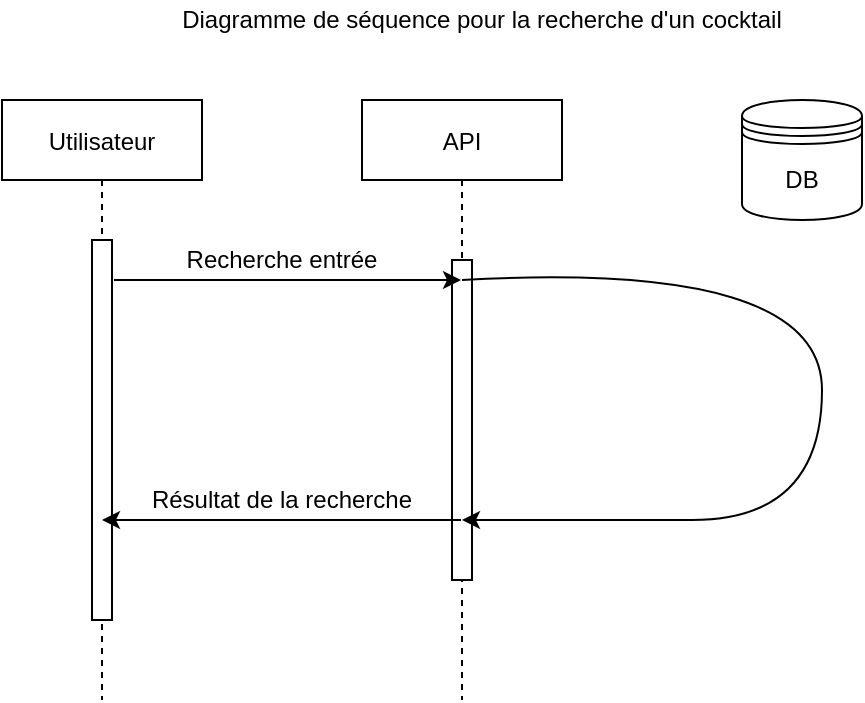 <mxfile version="13.7.7" type="github"><diagram id="kgpKYQtTHZ0yAKxKKP6v" name="Page-1"><mxGraphModel dx="782" dy="441" grid="1" gridSize="10" guides="1" tooltips="1" connect="1" arrows="1" fold="1" page="1" pageScale="1" pageWidth="850" pageHeight="1100" math="0" shadow="0"><root><mxCell id="0"/><mxCell id="1" parent="0"/><mxCell id="3nuBFxr9cyL0pnOWT2aG-1" value="Utilisateur" style="shape=umlLifeline;perimeter=lifelinePerimeter;container=1;collapsible=0;recursiveResize=0;rounded=0;shadow=0;strokeWidth=1;" parent="1" vertex="1"><mxGeometry x="120" y="80" width="100" height="300" as="geometry"/></mxCell><mxCell id="3nuBFxr9cyL0pnOWT2aG-2" value="" style="points=[];perimeter=orthogonalPerimeter;rounded=0;shadow=0;strokeWidth=1;" parent="3nuBFxr9cyL0pnOWT2aG-1" vertex="1"><mxGeometry x="45" y="70" width="10" height="190" as="geometry"/></mxCell><mxCell id="3nuBFxr9cyL0pnOWT2aG-5" value="API" style="shape=umlLifeline;perimeter=lifelinePerimeter;container=1;collapsible=0;recursiveResize=0;rounded=0;shadow=0;strokeWidth=1;" parent="1" vertex="1"><mxGeometry x="300" y="80" width="100" height="300" as="geometry"/></mxCell><mxCell id="3nuBFxr9cyL0pnOWT2aG-6" value="" style="points=[];perimeter=orthogonalPerimeter;rounded=0;shadow=0;strokeWidth=1;" parent="3nuBFxr9cyL0pnOWT2aG-5" vertex="1"><mxGeometry x="45" y="80" width="10" height="160" as="geometry"/></mxCell><mxCell id="DNf5X13OawCOUKDCXLdo-1" value="" style="endArrow=classic;html=1;" edge="1" parent="1" target="3nuBFxr9cyL0pnOWT2aG-5"><mxGeometry width="50" height="50" relative="1" as="geometry"><mxPoint x="176" y="170" as="sourcePoint"/><mxPoint x="420" y="200" as="targetPoint"/><Array as="points"><mxPoint x="250" y="170"/></Array></mxGeometry></mxCell><mxCell id="DNf5X13OawCOUKDCXLdo-2" value="Recherche entrée" style="text;html=1;strokeColor=none;fillColor=none;align=center;verticalAlign=middle;whiteSpace=wrap;rounded=0;" vertex="1" parent="1"><mxGeometry x="200" y="150" width="120" height="20" as="geometry"/></mxCell><mxCell id="DNf5X13OawCOUKDCXLdo-3" value="" style="endArrow=classic;html=1;" edge="1" parent="1" source="3nuBFxr9cyL0pnOWT2aG-5" target="3nuBFxr9cyL0pnOWT2aG-1"><mxGeometry width="50" height="50" relative="1" as="geometry"><mxPoint x="350" y="250" as="sourcePoint"/><mxPoint x="420" y="200" as="targetPoint"/><Array as="points"><mxPoint x="280" y="290"/></Array></mxGeometry></mxCell><mxCell id="DNf5X13OawCOUKDCXLdo-4" value="Résultat de la recherche" style="text;html=1;strokeColor=none;fillColor=none;align=center;verticalAlign=middle;whiteSpace=wrap;rounded=0;" vertex="1" parent="1"><mxGeometry x="170" y="270" width="180" height="20" as="geometry"/></mxCell><mxCell id="DNf5X13OawCOUKDCXLdo-5" value="" style="shape=datastore;whiteSpace=wrap;html=1;" vertex="1" parent="1"><mxGeometry x="490" y="80" width="60" height="60" as="geometry"/></mxCell><mxCell id="DNf5X13OawCOUKDCXLdo-9" value="" style="endArrow=classic;html=1;curved=1;" edge="1" parent="1" target="3nuBFxr9cyL0pnOWT2aG-5"><mxGeometry width="50" height="50" relative="1" as="geometry"><mxPoint x="350" y="170" as="sourcePoint"/><mxPoint x="660" y="210" as="targetPoint"/><Array as="points"><mxPoint x="530" y="160"/><mxPoint x="530" y="290"/><mxPoint x="400" y="290"/></Array></mxGeometry></mxCell><mxCell id="DNf5X13OawCOUKDCXLdo-10" value="DB" style="text;html=1;strokeColor=none;fillColor=none;align=center;verticalAlign=middle;whiteSpace=wrap;rounded=0;" vertex="1" parent="1"><mxGeometry x="500" y="110" width="40" height="20" as="geometry"/></mxCell><mxCell id="DNf5X13OawCOUKDCXLdo-12" value="Diagramme de séquence pour la recherche d'un cocktail" style="text;html=1;strokeColor=none;fillColor=none;align=center;verticalAlign=middle;whiteSpace=wrap;rounded=0;" vertex="1" parent="1"><mxGeometry x="190" y="30" width="340" height="20" as="geometry"/></mxCell></root></mxGraphModel></diagram></mxfile>
